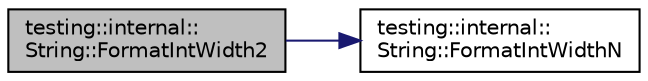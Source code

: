 digraph "testing::internal::String::FormatIntWidth2"
{
 // LATEX_PDF_SIZE
  bgcolor="transparent";
  edge [fontname="Helvetica",fontsize="10",labelfontname="Helvetica",labelfontsize="10"];
  node [fontname="Helvetica",fontsize="10",shape=record];
  rankdir="LR";
  Node1 [label="testing::internal::\lString::FormatIntWidth2",height=0.2,width=0.4,color="black", fillcolor="grey75", style="filled", fontcolor="black",tooltip=" "];
  Node1 -> Node2 [color="midnightblue",fontsize="10",style="solid",fontname="Helvetica"];
  Node2 [label="testing::internal::\lString::FormatIntWidthN",height=0.2,width=0.4,color="black",URL="$classtesting_1_1internal_1_1String.html#ad36bb9d3f5bc2014b7badb38cfc57da1",tooltip=" "];
}
